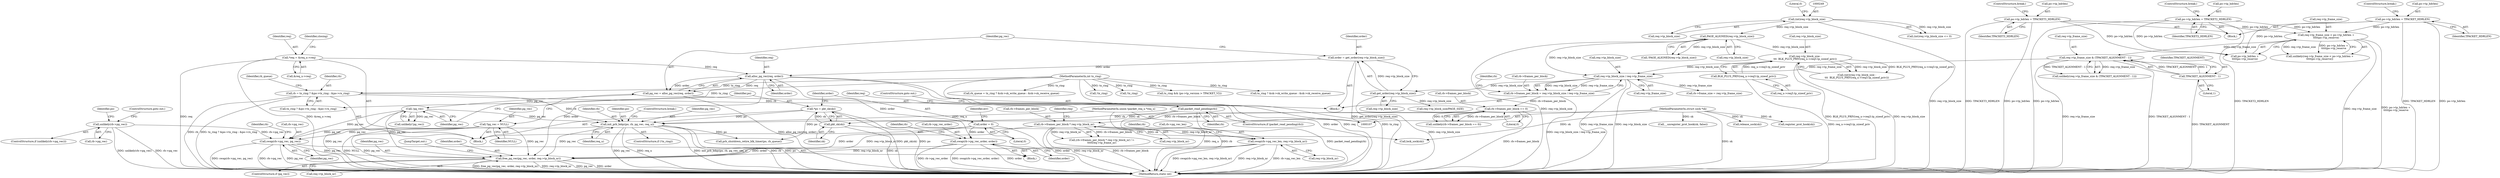 digraph "0_linux_84ac7260236a49c79eede91617700174c2c19b0c@API" {
"1000578" [label="(Call,free_pg_vec(pg_vec, order, req->tp_block_nr))"];
"1000453" [label="(Call,swap(rb->pg_vec, pg_vec))"];
"1000210" [label="(Call,unlikely(rb->pg_vec))"];
"1000114" [label="(Call,*pg_vec = NULL)"];
"1000359" [label="(Call,!pg_vec)"];
"1000352" [label="(Call,pg_vec = alloc_pg_vec(req, order))"];
"1000354" [label="(Call,alloc_pg_vec(req, order))"];
"1000136" [label="(Call,*req = &req_u->req)"];
"1000346" [label="(Call,order = get_order(req->tp_block_size))"];
"1000348" [label="(Call,get_order(req->tp_block_size))"];
"1000313" [label="(Call,req->tp_block_size / req->tp_frame_size)"];
"1000258" [label="(Call,PAGE_ALIGNED(req->tp_block_size))"];
"1000248" [label="(Call,(int)req->tp_block_size)"];
"1000273" [label="(Call,req->tp_block_size -\n\t\t\t  BLK_PLUS_PRIV(req_u->req3.tp_sizeof_priv))"];
"1000277" [label="(Call,BLK_PLUS_PRIV(req_u->req3.tp_sizeof_priv))"];
"1000301" [label="(Call,req->tp_frame_size & (TPACKET_ALIGNMENT - 1))"];
"1000287" [label="(Call,req->tp_frame_size < po->tp_hdrlen +\n\t\t\t\t\tpo->tp_reserve)"];
"1000235" [label="(Call,po->tp_hdrlen = TPACKET3_HDRLEN)"];
"1000228" [label="(Call,po->tp_hdrlen = TPACKET2_HDRLEN)"];
"1000221" [label="(Call,po->tp_hdrlen = TPACKET_HDRLEN)"];
"1000305" [label="(Call,TPACKET_ALIGNMENT - 1)"];
"1000371" [label="(Call,init_prb_bdqc(po, rb, pg_vec, req_u))"];
"1000118" [label="(Call,*po = pkt_sk(sk))"];
"1000120" [label="(Call,pkt_sk(sk))"];
"1000108" [label="(MethodParameterIn,struct sock *sk)"];
"1000157" [label="(Call,rb = tx_ring ? &po->tx_ring : &po->rx_ring)"];
"1000111" [label="(MethodParameterIn,int tx_ring)"];
"1000197" [label="(Call,packet_read_pending(rb))"];
"1000109" [label="(MethodParameterIn,union tpacket_req_u *req_u)"];
"1000124" [label="(Call,order = 0)"];
"1000484" [label="(Call,swap(rb->pg_vec_order, order))"];
"1000489" [label="(Call,swap(rb->pg_vec_len, req->tp_block_nr))"];
"1000331" [label="(Call,rb->frames_per_block * req->tp_block_nr)"];
"1000322" [label="(Call,rb->frames_per_block == 0)"];
"1000309" [label="(Call,rb->frames_per_block = req->tp_block_size / req->tp_frame_size)"];
"1000326" [label="(Literal,0)"];
"1000349" [label="(Call,req->tp_block_size)"];
"1000258" [label="(Call,PAGE_ALIGNED(req->tp_block_size))"];
"1000314" [label="(Call,req->tp_block_size)"];
"1000257" [label="(Call,!PAGE_ALIGNED(req->tp_block_size))"];
"1000273" [label="(Call,req->tp_block_size -\n\t\t\t  BLK_PLUS_PRIV(req_u->req3.tp_sizeof_priv))"];
"1000232" [label="(Identifier,TPACKET2_HDRLEN)"];
"1000137" [label="(Identifier,req)"];
"1000373" [label="(Identifier,rb)"];
"1000301" [label="(Call,req->tp_frame_size & (TPACKET_ALIGNMENT - 1))"];
"1000498" [label="(Identifier,rb)"];
"1000277" [label="(Call,BLK_PLUS_PRIV(req_u->req3.tp_sizeof_priv))"];
"1000210" [label="(Call,unlikely(rb->pg_vec))"];
"1000219" [label="(Block,)"];
"1000271" [label="(Call,(int)(req->tp_block_size -\n\t\t\t  BLK_PLUS_PRIV(req_u->req3.tp_sizeof_priv)))"];
"1000118" [label="(Call,*po = pkt_sk(sk))"];
"1000346" [label="(Call,order = get_order(req->tp_block_size))"];
"1000460" [label="(Identifier,rb)"];
"1000211" [label="(Call,rb->pg_vec)"];
"1000124" [label="(Call,order = 0)"];
"1000146" [label="(Call,tx_ring && (po->tp_version > TPACKET_V2))"];
"1000217" [label="(Identifier,po)"];
"1000240" [label="(ControlStructure,break;)"];
"1000228" [label="(Call,po->tp_hdrlen = TPACKET2_HDRLEN)"];
"1000587" [label="(MethodReturn,static int)"];
"1000116" [label="(Identifier,NULL)"];
"1000233" [label="(ControlStructure,break;)"];
"1000454" [label="(Call,rb->pg_vec)"];
"1000578" [label="(Call,free_pg_vec(pg_vec, order, req->tp_block_nr))"];
"1000115" [label="(Identifier,pg_vec)"];
"1000306" [label="(Identifier,TPACKET_ALIGNMENT)"];
"1000571" [label="(Call,prb_shutdown_retire_blk_timer(po, rb_queue))"];
"1000114" [label="(Call,*pg_vec = NULL)"];
"1000313" [label="(Call,req->tp_block_size / req->tp_frame_size)"];
"1000170" [label="(Identifier,rb_queue)"];
"1000132" [label="(Identifier,err)"];
"1000145" [label="(Identifier,closing)"];
"1000209" [label="(ControlStructure,if (unlikely(rb->pg_vec)))"];
"1000356" [label="(Identifier,order)"];
"1000484" [label="(Call,swap(rb->pg_vec_order, order))"];
"1000581" [label="(Call,req->tp_block_nr)"];
"1000352" [label="(Call,pg_vec = alloc_pg_vec(req, order))"];
"1000236" [label="(Call,po->tp_hdrlen)"];
"1000126" [label="(Literal,0)"];
"1000287" [label="(Call,req->tp_frame_size < po->tp_hdrlen +\n\t\t\t\t\tpo->tp_reserve)"];
"1000321" [label="(Call,unlikely(rb->frames_per_block == 0))"];
"1000247" [label="(Call,(int)req->tp_block_size <= 0)"];
"1000335" [label="(Call,req->tp_block_nr)"];
"1000331" [label="(Call,rb->frames_per_block * req->tp_block_nr)"];
"1000371" [label="(Call,init_prb_bdqc(po, rb, pg_vec, req_u))"];
"1000291" [label="(Call,po->tp_hdrlen +\n\t\t\t\t\tpo->tp_reserve)"];
"1000248" [label="(Call,(int)req->tp_block_size)"];
"1000109" [label="(MethodParameterIn,union tpacket_req_u *req_u)"];
"1000171" [label="(Call,tx_ring ? &sk->sk_write_queue : &sk->sk_receive_queue)"];
"1000323" [label="(Call,rb->frames_per_block)"];
"1000453" [label="(Call,swap(rb->pg_vec, pg_vec))"];
"1000120" [label="(Call,pkt_sk(sk))"];
"1000119" [label="(Identifier,po)"];
"1000457" [label="(Identifier,pg_vec)"];
"1000136" [label="(Call,*req = &req_u->req)"];
"1000309" [label="(Call,rb->frames_per_block = req->tp_block_size / req->tp_frame_size)"];
"1000169" [label="(Call,rb_queue = tx_ring ? &sk->sk_write_queue : &sk->sk_receive_queue)"];
"1000488" [label="(Identifier,order)"];
"1000375" [label="(Identifier,req_u)"];
"1000489" [label="(Call,swap(rb->pg_vec_len, req->tp_block_nr))"];
"1000226" [label="(ControlStructure,break;)"];
"1000288" [label="(Call,req->tp_frame_size)"];
"1000310" [label="(Call,rb->frames_per_block)"];
"1000444" [label="(Block,)"];
"1000348" [label="(Call,get_order(req->tp_block_size))"];
"1000250" [label="(Call,req->tp_block_size)"];
"1000330" [label="(Call,(rb->frames_per_block * req->tp_block_nr) !=\n\t\t\t\t\treq->tp_frame_nr)"];
"1000490" [label="(Call,rb->pg_vec_len)"];
"1000491" [label="(Identifier,rb)"];
"1000360" [label="(Identifier,pg_vec)"];
"1000372" [label="(Identifier,po)"];
"1000222" [label="(Call,po->tp_hdrlen)"];
"1000157" [label="(Call,rb = tx_ring ? &po->tx_ring : &po->rx_ring)"];
"1000111" [label="(MethodParameterIn,int tx_ring)"];
"1000204" [label="(Block,)"];
"1000485" [label="(Call,rb->pg_vec_order)"];
"1000305" [label="(Call,TPACKET_ALIGNMENT - 1)"];
"1000574" [label="(Call,release_sock(sk))"];
"1000359" [label="(Call,!pg_vec)"];
"1000108" [label="(MethodParameterIn,struct sock *sk)"];
"1000354" [label="(Call,alloc_pg_vec(req, order))"];
"1000376" [label="(ControlStructure,break;)"];
"1000300" [label="(Call,unlikely(req->tp_frame_size & (TPACKET_ALIGNMENT - 1)))"];
"1000347" [label="(Identifier,order)"];
"1000253" [label="(Literal,0)"];
"1000358" [label="(Call,unlikely(!pg_vec))"];
"1000368" [label="(ControlStructure,if (!tx_ring))"];
"1000274" [label="(Call,req->tp_block_size)"];
"1000317" [label="(Call,req->tp_frame_size)"];
"1000259" [label="(Call,req->tp_block_size)"];
"1000158" [label="(Identifier,rb)"];
"1000121" [label="(Identifier,sk)"];
"1000579" [label="(Identifier,pg_vec)"];
"1000324" [label="(Identifier,rb)"];
"1000569" [label="(Call,!tx_ring)"];
"1000369" [label="(Call,!tx_ring)"];
"1000278" [label="(Call,req_u->req3.tp_sizeof_priv)"];
"1000197" [label="(Call,packet_read_pending(rb))"];
"1000307" [label="(Literal,1)"];
"1000198" [label="(Identifier,rb)"];
"1000196" [label="(ControlStructure,if (packet_read_pending(rb)))"];
"1000355" [label="(Identifier,req)"];
"1000374" [label="(Identifier,pg_vec)"];
"1000500" [label="(Call,req->tp_block_size/PAGE_SIZE)"];
"1000221" [label="(Call,po->tp_hdrlen = TPACKET_HDRLEN)"];
"1000552" [label="(Call,register_prot_hook(sk))"];
"1000576" [label="(ControlStructure,if (pg_vec))"];
"1000584" [label="(JumpTarget,out:)"];
"1000416" [label="(Call,__unregister_prot_hook(sk, false))"];
"1000332" [label="(Call,rb->frames_per_block)"];
"1000225" [label="(Identifier,TPACKET_HDRLEN)"];
"1000286" [label="(Call,unlikely(req->tp_frame_size < po->tp_hdrlen +\n\t\t\t\t\tpo->tp_reserve))"];
"1000353" [label="(Identifier,pg_vec)"];
"1000138" [label="(Call,&req_u->req)"];
"1000214" [label="(ControlStructure,goto out;)"];
"1000391" [label="(Call,lock_sock(sk))"];
"1000229" [label="(Call,po->tp_hdrlen)"];
"1000472" [label="(Call,rb->frame_size = req->tp_frame_size)"];
"1000159" [label="(Call,tx_ring ? &po->tx_ring : &po->rx_ring)"];
"1000125" [label="(Identifier,order)"];
"1000112" [label="(Block,)"];
"1000322" [label="(Call,rb->frames_per_block == 0)"];
"1000235" [label="(Call,po->tp_hdrlen = TPACKET3_HDRLEN)"];
"1000580" [label="(Identifier,order)"];
"1000202" [label="(Identifier,req)"];
"1000493" [label="(Call,req->tp_block_nr)"];
"1000339" [label="(Identifier,req)"];
"1000199" [label="(ControlStructure,goto out;)"];
"1000302" [label="(Call,req->tp_frame_size)"];
"1000239" [label="(Identifier,TPACKET3_HDRLEN)"];
"1000578" -> "1000576"  [label="AST: "];
"1000578" -> "1000581"  [label="CFG: "];
"1000579" -> "1000578"  [label="AST: "];
"1000580" -> "1000578"  [label="AST: "];
"1000581" -> "1000578"  [label="AST: "];
"1000584" -> "1000578"  [label="CFG: "];
"1000578" -> "1000587"  [label="DDG: pg_vec"];
"1000578" -> "1000587"  [label="DDG: order"];
"1000578" -> "1000587"  [label="DDG: free_pg_vec(pg_vec, order, req->tp_block_nr)"];
"1000578" -> "1000587"  [label="DDG: req->tp_block_nr"];
"1000453" -> "1000578"  [label="DDG: pg_vec"];
"1000114" -> "1000578"  [label="DDG: pg_vec"];
"1000359" -> "1000578"  [label="DDG: pg_vec"];
"1000371" -> "1000578"  [label="DDG: pg_vec"];
"1000354" -> "1000578"  [label="DDG: order"];
"1000124" -> "1000578"  [label="DDG: order"];
"1000484" -> "1000578"  [label="DDG: order"];
"1000489" -> "1000578"  [label="DDG: req->tp_block_nr"];
"1000331" -> "1000578"  [label="DDG: req->tp_block_nr"];
"1000453" -> "1000444"  [label="AST: "];
"1000453" -> "1000457"  [label="CFG: "];
"1000454" -> "1000453"  [label="AST: "];
"1000457" -> "1000453"  [label="AST: "];
"1000460" -> "1000453"  [label="CFG: "];
"1000453" -> "1000587"  [label="DDG: pg_vec"];
"1000453" -> "1000587"  [label="DDG: swap(rb->pg_vec, pg_vec)"];
"1000453" -> "1000587"  [label="DDG: rb->pg_vec"];
"1000210" -> "1000453"  [label="DDG: rb->pg_vec"];
"1000114" -> "1000453"  [label="DDG: pg_vec"];
"1000359" -> "1000453"  [label="DDG: pg_vec"];
"1000371" -> "1000453"  [label="DDG: pg_vec"];
"1000210" -> "1000209"  [label="AST: "];
"1000210" -> "1000211"  [label="CFG: "];
"1000211" -> "1000210"  [label="AST: "];
"1000214" -> "1000210"  [label="CFG: "];
"1000217" -> "1000210"  [label="CFG: "];
"1000210" -> "1000587"  [label="DDG: unlikely(rb->pg_vec)"];
"1000210" -> "1000587"  [label="DDG: rb->pg_vec"];
"1000114" -> "1000112"  [label="AST: "];
"1000114" -> "1000116"  [label="CFG: "];
"1000115" -> "1000114"  [label="AST: "];
"1000116" -> "1000114"  [label="AST: "];
"1000119" -> "1000114"  [label="CFG: "];
"1000114" -> "1000587"  [label="DDG: pg_vec"];
"1000114" -> "1000587"  [label="DDG: NULL"];
"1000359" -> "1000358"  [label="AST: "];
"1000359" -> "1000360"  [label="CFG: "];
"1000360" -> "1000359"  [label="AST: "];
"1000358" -> "1000359"  [label="CFG: "];
"1000359" -> "1000587"  [label="DDG: pg_vec"];
"1000359" -> "1000358"  [label="DDG: pg_vec"];
"1000352" -> "1000359"  [label="DDG: pg_vec"];
"1000359" -> "1000371"  [label="DDG: pg_vec"];
"1000352" -> "1000204"  [label="AST: "];
"1000352" -> "1000354"  [label="CFG: "];
"1000353" -> "1000352"  [label="AST: "];
"1000354" -> "1000352"  [label="AST: "];
"1000360" -> "1000352"  [label="CFG: "];
"1000352" -> "1000587"  [label="DDG: alloc_pg_vec(req, order)"];
"1000354" -> "1000352"  [label="DDG: req"];
"1000354" -> "1000352"  [label="DDG: order"];
"1000354" -> "1000356"  [label="CFG: "];
"1000355" -> "1000354"  [label="AST: "];
"1000356" -> "1000354"  [label="AST: "];
"1000354" -> "1000587"  [label="DDG: order"];
"1000354" -> "1000587"  [label="DDG: req"];
"1000136" -> "1000354"  [label="DDG: req"];
"1000346" -> "1000354"  [label="DDG: order"];
"1000354" -> "1000484"  [label="DDG: order"];
"1000136" -> "1000112"  [label="AST: "];
"1000136" -> "1000138"  [label="CFG: "];
"1000137" -> "1000136"  [label="AST: "];
"1000138" -> "1000136"  [label="AST: "];
"1000145" -> "1000136"  [label="CFG: "];
"1000136" -> "1000587"  [label="DDG: &req_u->req"];
"1000136" -> "1000587"  [label="DDG: req"];
"1000346" -> "1000204"  [label="AST: "];
"1000346" -> "1000348"  [label="CFG: "];
"1000347" -> "1000346"  [label="AST: "];
"1000348" -> "1000346"  [label="AST: "];
"1000353" -> "1000346"  [label="CFG: "];
"1000346" -> "1000587"  [label="DDG: get_order(req->tp_block_size)"];
"1000348" -> "1000346"  [label="DDG: req->tp_block_size"];
"1000348" -> "1000349"  [label="CFG: "];
"1000349" -> "1000348"  [label="AST: "];
"1000348" -> "1000587"  [label="DDG: req->tp_block_size"];
"1000313" -> "1000348"  [label="DDG: req->tp_block_size"];
"1000348" -> "1000500"  [label="DDG: req->tp_block_size"];
"1000313" -> "1000309"  [label="AST: "];
"1000313" -> "1000317"  [label="CFG: "];
"1000314" -> "1000313"  [label="AST: "];
"1000317" -> "1000313"  [label="AST: "];
"1000309" -> "1000313"  [label="CFG: "];
"1000313" -> "1000587"  [label="DDG: req->tp_block_size"];
"1000313" -> "1000587"  [label="DDG: req->tp_frame_size"];
"1000313" -> "1000309"  [label="DDG: req->tp_block_size"];
"1000313" -> "1000309"  [label="DDG: req->tp_frame_size"];
"1000258" -> "1000313"  [label="DDG: req->tp_block_size"];
"1000273" -> "1000313"  [label="DDG: req->tp_block_size"];
"1000301" -> "1000313"  [label="DDG: req->tp_frame_size"];
"1000313" -> "1000472"  [label="DDG: req->tp_frame_size"];
"1000258" -> "1000257"  [label="AST: "];
"1000258" -> "1000259"  [label="CFG: "];
"1000259" -> "1000258"  [label="AST: "];
"1000257" -> "1000258"  [label="CFG: "];
"1000258" -> "1000587"  [label="DDG: req->tp_block_size"];
"1000258" -> "1000257"  [label="DDG: req->tp_block_size"];
"1000248" -> "1000258"  [label="DDG: req->tp_block_size"];
"1000258" -> "1000273"  [label="DDG: req->tp_block_size"];
"1000248" -> "1000247"  [label="AST: "];
"1000248" -> "1000250"  [label="CFG: "];
"1000249" -> "1000248"  [label="AST: "];
"1000250" -> "1000248"  [label="AST: "];
"1000253" -> "1000248"  [label="CFG: "];
"1000248" -> "1000587"  [label="DDG: req->tp_block_size"];
"1000248" -> "1000247"  [label="DDG: req->tp_block_size"];
"1000273" -> "1000271"  [label="AST: "];
"1000273" -> "1000277"  [label="CFG: "];
"1000274" -> "1000273"  [label="AST: "];
"1000277" -> "1000273"  [label="AST: "];
"1000271" -> "1000273"  [label="CFG: "];
"1000273" -> "1000587"  [label="DDG: req->tp_block_size"];
"1000273" -> "1000587"  [label="DDG: BLK_PLUS_PRIV(req_u->req3.tp_sizeof_priv)"];
"1000273" -> "1000271"  [label="DDG: req->tp_block_size"];
"1000273" -> "1000271"  [label="DDG: BLK_PLUS_PRIV(req_u->req3.tp_sizeof_priv)"];
"1000277" -> "1000273"  [label="DDG: req_u->req3.tp_sizeof_priv"];
"1000277" -> "1000278"  [label="CFG: "];
"1000278" -> "1000277"  [label="AST: "];
"1000277" -> "1000587"  [label="DDG: req_u->req3.tp_sizeof_priv"];
"1000301" -> "1000300"  [label="AST: "];
"1000301" -> "1000305"  [label="CFG: "];
"1000302" -> "1000301"  [label="AST: "];
"1000305" -> "1000301"  [label="AST: "];
"1000300" -> "1000301"  [label="CFG: "];
"1000301" -> "1000587"  [label="DDG: TPACKET_ALIGNMENT - 1"];
"1000301" -> "1000587"  [label="DDG: req->tp_frame_size"];
"1000301" -> "1000300"  [label="DDG: req->tp_frame_size"];
"1000301" -> "1000300"  [label="DDG: TPACKET_ALIGNMENT - 1"];
"1000287" -> "1000301"  [label="DDG: req->tp_frame_size"];
"1000305" -> "1000301"  [label="DDG: TPACKET_ALIGNMENT"];
"1000305" -> "1000301"  [label="DDG: 1"];
"1000287" -> "1000286"  [label="AST: "];
"1000287" -> "1000291"  [label="CFG: "];
"1000288" -> "1000287"  [label="AST: "];
"1000291" -> "1000287"  [label="AST: "];
"1000286" -> "1000287"  [label="CFG: "];
"1000287" -> "1000587"  [label="DDG: po->tp_hdrlen +\n\t\t\t\t\tpo->tp_reserve"];
"1000287" -> "1000587"  [label="DDG: req->tp_frame_size"];
"1000287" -> "1000286"  [label="DDG: req->tp_frame_size"];
"1000287" -> "1000286"  [label="DDG: po->tp_hdrlen +\n\t\t\t\t\tpo->tp_reserve"];
"1000235" -> "1000287"  [label="DDG: po->tp_hdrlen"];
"1000228" -> "1000287"  [label="DDG: po->tp_hdrlen"];
"1000221" -> "1000287"  [label="DDG: po->tp_hdrlen"];
"1000235" -> "1000219"  [label="AST: "];
"1000235" -> "1000239"  [label="CFG: "];
"1000236" -> "1000235"  [label="AST: "];
"1000239" -> "1000235"  [label="AST: "];
"1000240" -> "1000235"  [label="CFG: "];
"1000235" -> "1000587"  [label="DDG: TPACKET3_HDRLEN"];
"1000235" -> "1000587"  [label="DDG: po->tp_hdrlen"];
"1000235" -> "1000291"  [label="DDG: po->tp_hdrlen"];
"1000228" -> "1000219"  [label="AST: "];
"1000228" -> "1000232"  [label="CFG: "];
"1000229" -> "1000228"  [label="AST: "];
"1000232" -> "1000228"  [label="AST: "];
"1000233" -> "1000228"  [label="CFG: "];
"1000228" -> "1000587"  [label="DDG: po->tp_hdrlen"];
"1000228" -> "1000587"  [label="DDG: TPACKET2_HDRLEN"];
"1000228" -> "1000291"  [label="DDG: po->tp_hdrlen"];
"1000221" -> "1000219"  [label="AST: "];
"1000221" -> "1000225"  [label="CFG: "];
"1000222" -> "1000221"  [label="AST: "];
"1000225" -> "1000221"  [label="AST: "];
"1000226" -> "1000221"  [label="CFG: "];
"1000221" -> "1000587"  [label="DDG: TPACKET_HDRLEN"];
"1000221" -> "1000587"  [label="DDG: po->tp_hdrlen"];
"1000221" -> "1000291"  [label="DDG: po->tp_hdrlen"];
"1000305" -> "1000307"  [label="CFG: "];
"1000306" -> "1000305"  [label="AST: "];
"1000307" -> "1000305"  [label="AST: "];
"1000305" -> "1000587"  [label="DDG: TPACKET_ALIGNMENT"];
"1000371" -> "1000368"  [label="AST: "];
"1000371" -> "1000375"  [label="CFG: "];
"1000372" -> "1000371"  [label="AST: "];
"1000373" -> "1000371"  [label="AST: "];
"1000374" -> "1000371"  [label="AST: "];
"1000375" -> "1000371"  [label="AST: "];
"1000376" -> "1000371"  [label="CFG: "];
"1000371" -> "1000587"  [label="DDG: req_u"];
"1000371" -> "1000587"  [label="DDG: rb"];
"1000371" -> "1000587"  [label="DDG: po"];
"1000371" -> "1000587"  [label="DDG: pg_vec"];
"1000371" -> "1000587"  [label="DDG: init_prb_bdqc(po, rb, pg_vec, req_u)"];
"1000118" -> "1000371"  [label="DDG: po"];
"1000157" -> "1000371"  [label="DDG: rb"];
"1000197" -> "1000371"  [label="DDG: rb"];
"1000109" -> "1000371"  [label="DDG: req_u"];
"1000371" -> "1000571"  [label="DDG: po"];
"1000118" -> "1000112"  [label="AST: "];
"1000118" -> "1000120"  [label="CFG: "];
"1000119" -> "1000118"  [label="AST: "];
"1000120" -> "1000118"  [label="AST: "];
"1000125" -> "1000118"  [label="CFG: "];
"1000118" -> "1000587"  [label="DDG: pkt_sk(sk)"];
"1000118" -> "1000587"  [label="DDG: po"];
"1000120" -> "1000118"  [label="DDG: sk"];
"1000118" -> "1000571"  [label="DDG: po"];
"1000120" -> "1000121"  [label="CFG: "];
"1000121" -> "1000120"  [label="AST: "];
"1000120" -> "1000587"  [label="DDG: sk"];
"1000108" -> "1000120"  [label="DDG: sk"];
"1000120" -> "1000391"  [label="DDG: sk"];
"1000108" -> "1000107"  [label="AST: "];
"1000108" -> "1000587"  [label="DDG: sk"];
"1000108" -> "1000391"  [label="DDG: sk"];
"1000108" -> "1000416"  [label="DDG: sk"];
"1000108" -> "1000552"  [label="DDG: sk"];
"1000108" -> "1000574"  [label="DDG: sk"];
"1000157" -> "1000112"  [label="AST: "];
"1000157" -> "1000159"  [label="CFG: "];
"1000158" -> "1000157"  [label="AST: "];
"1000159" -> "1000157"  [label="AST: "];
"1000170" -> "1000157"  [label="CFG: "];
"1000157" -> "1000587"  [label="DDG: tx_ring ? &po->tx_ring : &po->rx_ring"];
"1000157" -> "1000587"  [label="DDG: rb"];
"1000111" -> "1000157"  [label="DDG: tx_ring"];
"1000157" -> "1000197"  [label="DDG: rb"];
"1000111" -> "1000107"  [label="AST: "];
"1000111" -> "1000587"  [label="DDG: tx_ring"];
"1000111" -> "1000146"  [label="DDG: tx_ring"];
"1000111" -> "1000159"  [label="DDG: tx_ring"];
"1000111" -> "1000169"  [label="DDG: tx_ring"];
"1000111" -> "1000171"  [label="DDG: tx_ring"];
"1000111" -> "1000369"  [label="DDG: tx_ring"];
"1000111" -> "1000569"  [label="DDG: tx_ring"];
"1000197" -> "1000196"  [label="AST: "];
"1000197" -> "1000198"  [label="CFG: "];
"1000198" -> "1000197"  [label="AST: "];
"1000199" -> "1000197"  [label="CFG: "];
"1000202" -> "1000197"  [label="CFG: "];
"1000197" -> "1000587"  [label="DDG: packet_read_pending(rb)"];
"1000197" -> "1000587"  [label="DDG: rb"];
"1000109" -> "1000107"  [label="AST: "];
"1000109" -> "1000587"  [label="DDG: req_u"];
"1000124" -> "1000112"  [label="AST: "];
"1000124" -> "1000126"  [label="CFG: "];
"1000125" -> "1000124"  [label="AST: "];
"1000126" -> "1000124"  [label="AST: "];
"1000132" -> "1000124"  [label="CFG: "];
"1000124" -> "1000587"  [label="DDG: order"];
"1000124" -> "1000484"  [label="DDG: order"];
"1000484" -> "1000444"  [label="AST: "];
"1000484" -> "1000488"  [label="CFG: "];
"1000485" -> "1000484"  [label="AST: "];
"1000488" -> "1000484"  [label="AST: "];
"1000491" -> "1000484"  [label="CFG: "];
"1000484" -> "1000587"  [label="DDG: order"];
"1000484" -> "1000587"  [label="DDG: rb->pg_vec_order"];
"1000484" -> "1000587"  [label="DDG: swap(rb->pg_vec_order, order)"];
"1000489" -> "1000444"  [label="AST: "];
"1000489" -> "1000493"  [label="CFG: "];
"1000490" -> "1000489"  [label="AST: "];
"1000493" -> "1000489"  [label="AST: "];
"1000498" -> "1000489"  [label="CFG: "];
"1000489" -> "1000587"  [label="DDG: swap(rb->pg_vec_len, req->tp_block_nr)"];
"1000489" -> "1000587"  [label="DDG: req->tp_block_nr"];
"1000489" -> "1000587"  [label="DDG: rb->pg_vec_len"];
"1000331" -> "1000489"  [label="DDG: req->tp_block_nr"];
"1000331" -> "1000330"  [label="AST: "];
"1000331" -> "1000335"  [label="CFG: "];
"1000332" -> "1000331"  [label="AST: "];
"1000335" -> "1000331"  [label="AST: "];
"1000339" -> "1000331"  [label="CFG: "];
"1000331" -> "1000587"  [label="DDG: rb->frames_per_block"];
"1000331" -> "1000587"  [label="DDG: req->tp_block_nr"];
"1000331" -> "1000330"  [label="DDG: rb->frames_per_block"];
"1000331" -> "1000330"  [label="DDG: req->tp_block_nr"];
"1000322" -> "1000331"  [label="DDG: rb->frames_per_block"];
"1000322" -> "1000321"  [label="AST: "];
"1000322" -> "1000326"  [label="CFG: "];
"1000323" -> "1000322"  [label="AST: "];
"1000326" -> "1000322"  [label="AST: "];
"1000321" -> "1000322"  [label="CFG: "];
"1000322" -> "1000587"  [label="DDG: rb->frames_per_block"];
"1000322" -> "1000321"  [label="DDG: rb->frames_per_block"];
"1000322" -> "1000321"  [label="DDG: 0"];
"1000309" -> "1000322"  [label="DDG: rb->frames_per_block"];
"1000309" -> "1000204"  [label="AST: "];
"1000310" -> "1000309"  [label="AST: "];
"1000324" -> "1000309"  [label="CFG: "];
"1000309" -> "1000587"  [label="DDG: req->tp_block_size / req->tp_frame_size"];
}
